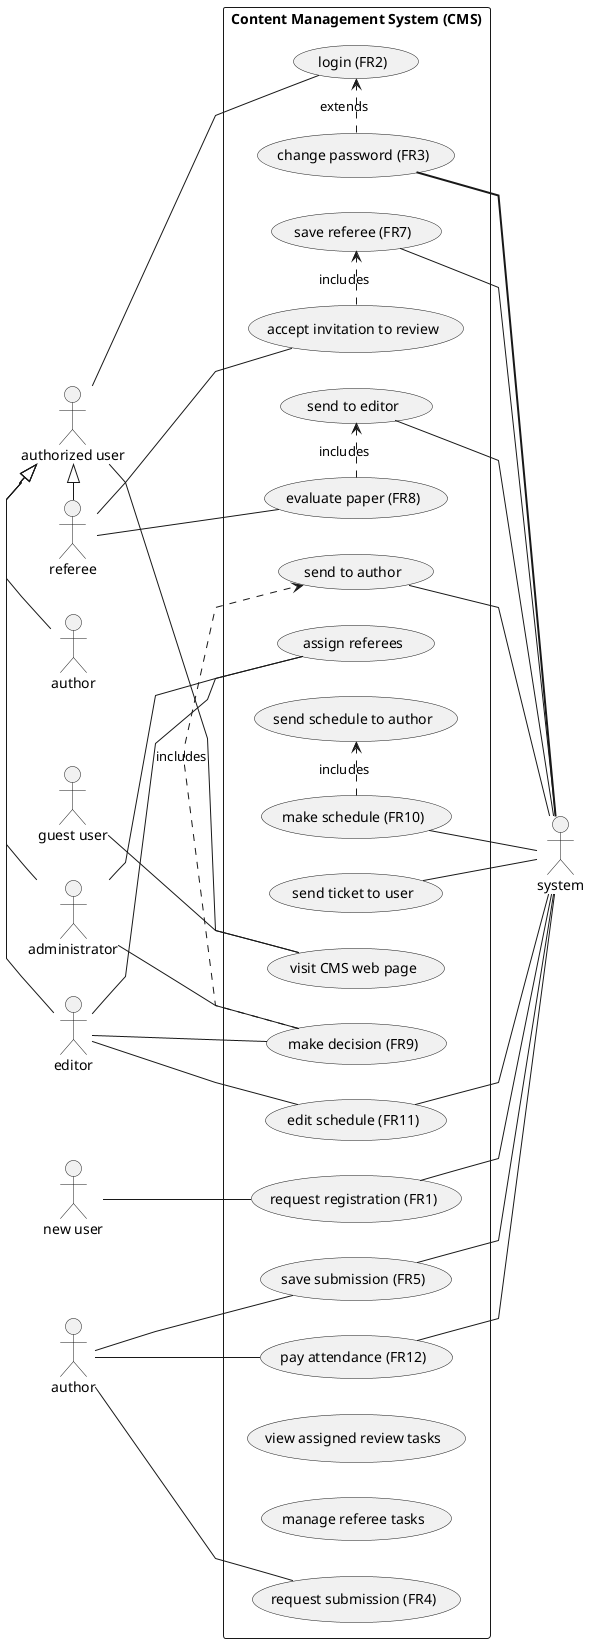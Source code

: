 @startuml
left to right direction
skinparam linetype  polyline
actor "new user" as nu
actor "authorized user" as auth
actor administrator as ad
actor editor as ed
actor referee as ref
actor author as au
actor system as sys


ad -left-|> auth
ed -left-|> auth
ref -left-|> auth
author -left-|> auth

actor "guest user" as gu
rectangle "Content Management System (CMS)" {
  usecase "request registration (FR1)" as rr
  usecase "login (FR2)" as login
  usecase "change password (FR3)" as cp
  usecase "request submission (FR4)" as submit
  usecase "save submission (FR5)" as ss
  usecase "assign referees (FR6)" as ar
  usecase "save referee (FR7)" as sr
  usecase "evaluate paper (FR8)" as ep
  usecase "make decision (FR9)" as md
  usecase "make schedule (FR10)" as ms
  usecase "edit schedule (FR11)" as es
  usecase "pay attendance (FR12)" as pay


  usecase "visit CMS web page" as v
  usecase "view assigned review tasks" as vart
  usecase "manage referee tasks" as manage
  usecase "assign referees" as ar
  usecase "accept invitation to review" as air
  usecase "send to editor" as ste
  usecase "send to author" as sta
  usecase "send schedule to author" as ssta
  usecase "send ticket to user" as st
}


'1'
nu -- rr
rr -- sys

'2'
auth -- login

'3'
cp .> login : extends
cp -= sys

'4'
au -- submit

'5'
au -- ss
ss -- sys

'6'
ed -- ar
ad -- ar

'7'
ref -- air
air .> sr : includes
sr -- sys

'8'
ref -- ep
ep .> ste : includes
ste -- sys

'9'
ed -- md
ad -- md
md .> sta : includes
sta -- sys


'10'
ms -- sys
ms .> ssta : includes

'11'
ed -- es
es -- sys

'12'
au -- pay
pay -- sys
sys -- st


auth -- v
gu -- v

@enduml
